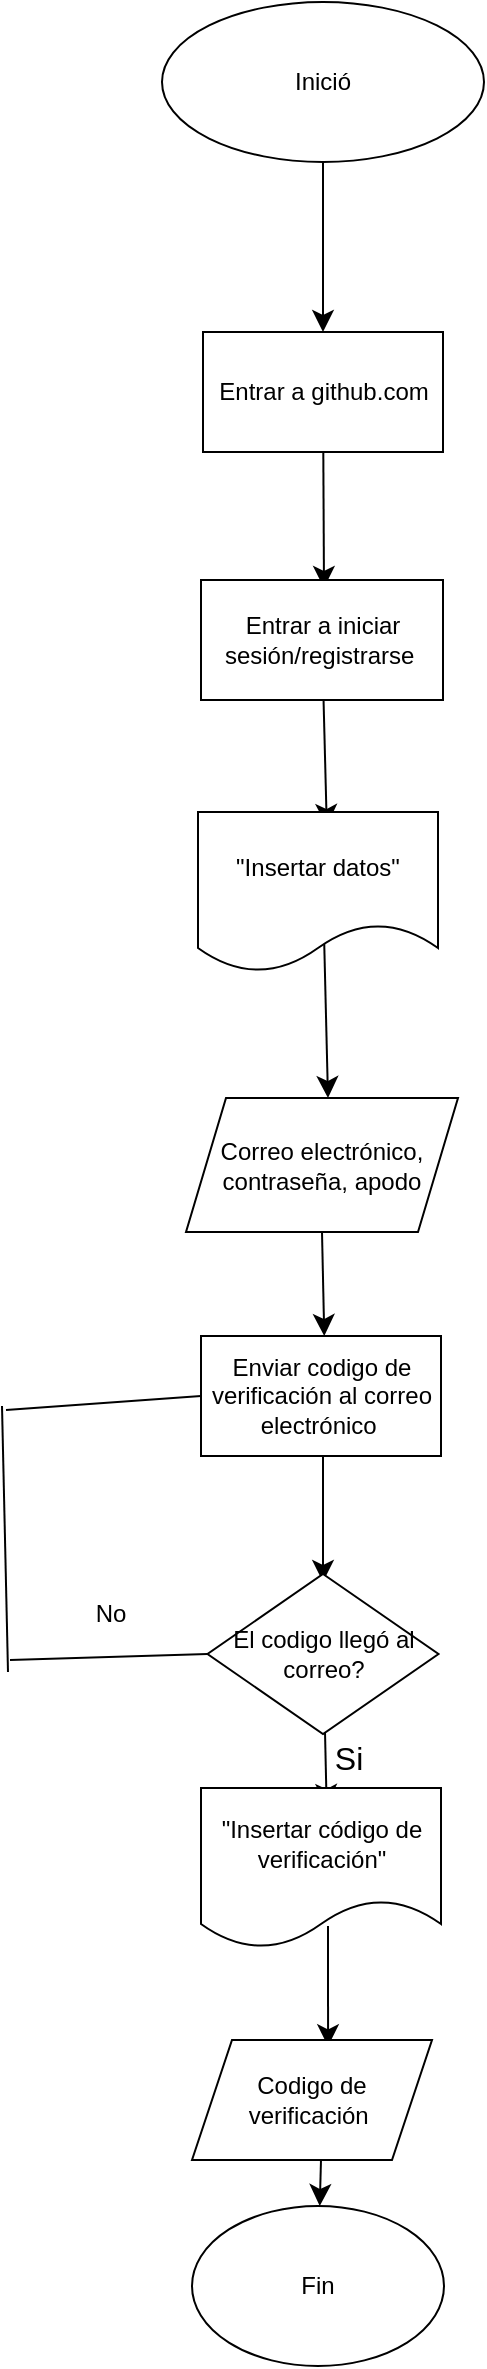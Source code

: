 <mxfile version="26.0.10">
  <diagram name="Página-1" id="zGG-YNEOcWLsdB0KCFtM">
    <mxGraphModel dx="677" dy="905" grid="0" gridSize="10" guides="1" tooltips="1" connect="1" arrows="1" fold="1" page="0" pageScale="1" pageWidth="827" pageHeight="1169" math="0" shadow="0">
      <root>
        <mxCell id="0" />
        <mxCell id="1" parent="0" />
        <mxCell id="kXxcmXFumaLEJSKOMaeu-6" style="edgeStyle=none;curved=1;rounded=0;orthogonalLoop=1;jettySize=auto;html=1;fontSize=12;startSize=8;endSize=8;" parent="1" source="kXxcmXFumaLEJSKOMaeu-1" target="kXxcmXFumaLEJSKOMaeu-5" edge="1">
          <mxGeometry relative="1" as="geometry" />
        </mxCell>
        <mxCell id="kXxcmXFumaLEJSKOMaeu-1" value="Inició" style="ellipse;whiteSpace=wrap;html=1;" parent="1" vertex="1">
          <mxGeometry x="70" y="-258" width="161" height="80" as="geometry" />
        </mxCell>
        <mxCell id="kXxcmXFumaLEJSKOMaeu-10" style="edgeStyle=none;curved=1;rounded=0;orthogonalLoop=1;jettySize=auto;html=1;fontSize=12;startSize=8;endSize=8;" parent="1" source="kXxcmXFumaLEJSKOMaeu-5" edge="1">
          <mxGeometry relative="1" as="geometry">
            <mxPoint x="151" y="35" as="targetPoint" />
          </mxGeometry>
        </mxCell>
        <mxCell id="kXxcmXFumaLEJSKOMaeu-5" value="Entrar a github.com" style="whiteSpace=wrap;html=1;" parent="1" vertex="1">
          <mxGeometry x="90.5" y="-93" width="120" height="60" as="geometry" />
        </mxCell>
        <mxCell id="kXxcmXFumaLEJSKOMaeu-14" style="edgeStyle=none;curved=1;rounded=0;orthogonalLoop=1;jettySize=auto;html=1;fontSize=12;startSize=8;endSize=8;" parent="1" source="kXxcmXFumaLEJSKOMaeu-8" edge="1">
          <mxGeometry relative="1" as="geometry">
            <mxPoint x="152.4" y="154" as="targetPoint" />
          </mxGeometry>
        </mxCell>
        <mxCell id="kXxcmXFumaLEJSKOMaeu-8" value="Entrar a iniciar sesión/registrarse&amp;nbsp;" style="whiteSpace=wrap;html=1;" parent="1" vertex="1">
          <mxGeometry x="89.5" y="31" width="121" height="60" as="geometry" />
        </mxCell>
        <mxCell id="kXxcmXFumaLEJSKOMaeu-15" style="edgeStyle=none;curved=1;rounded=0;orthogonalLoop=1;jettySize=auto;html=1;fontSize=12;startSize=8;endSize=8;exitX=0.525;exitY=0.763;exitDx=0;exitDy=0;exitPerimeter=0;" parent="1" source="4PYM9HYcQnRvN80rVvGA-3" edge="1">
          <mxGeometry relative="1" as="geometry">
            <mxPoint x="153" y="214" as="sourcePoint" />
            <mxPoint x="153" y="290" as="targetPoint" />
          </mxGeometry>
        </mxCell>
        <mxCell id="kXxcmXFumaLEJSKOMaeu-20" style="edgeStyle=none;curved=1;rounded=0;orthogonalLoop=1;jettySize=auto;html=1;fontSize=12;startSize=8;endSize=8;exitX=0.5;exitY=1;exitDx=0;exitDy=0;" parent="1" source="4PYM9HYcQnRvN80rVvGA-4" edge="1">
          <mxGeometry relative="1" as="geometry">
            <mxPoint x="161" y="351" as="sourcePoint" />
            <mxPoint x="151.13" y="409" as="targetPoint" />
          </mxGeometry>
        </mxCell>
        <mxCell id="kXxcmXFumaLEJSKOMaeu-22" style="edgeStyle=none;curved=1;rounded=0;orthogonalLoop=1;jettySize=auto;html=1;fontSize=12;startSize=8;endSize=8;" parent="1" edge="1">
          <mxGeometry relative="1" as="geometry">
            <mxPoint x="150.5" y="469" as="sourcePoint" />
            <mxPoint x="150.5" y="532" as="targetPoint" />
          </mxGeometry>
        </mxCell>
        <mxCell id="kXxcmXFumaLEJSKOMaeu-24" style="edgeStyle=none;curved=1;rounded=0;orthogonalLoop=1;jettySize=auto;html=1;fontSize=12;startSize=8;endSize=8;" parent="1" edge="1">
          <mxGeometry relative="1" as="geometry">
            <mxPoint x="151.17" y="592" as="sourcePoint" />
            <mxPoint x="152.33" y="644" as="targetPoint" />
          </mxGeometry>
        </mxCell>
        <mxCell id="kXxcmXFumaLEJSKOMaeu-30" style="edgeStyle=none;curved=1;rounded=0;orthogonalLoop=1;jettySize=auto;html=1;fontSize=12;startSize=8;endSize=8;" parent="1" target="kXxcmXFumaLEJSKOMaeu-28" edge="1">
          <mxGeometry relative="1" as="geometry">
            <mxPoint x="149.629" y="816" as="sourcePoint" />
          </mxGeometry>
        </mxCell>
        <mxCell id="kXxcmXFumaLEJSKOMaeu-26" style="edgeStyle=none;curved=1;rounded=0;orthogonalLoop=1;jettySize=auto;html=1;entryX=0.521;entryY=0.136;entryDx=0;entryDy=0;entryPerimeter=0;fontSize=12;startSize=8;endSize=8;" parent="1" edge="1">
          <mxGeometry relative="1" as="geometry">
            <mxPoint x="153.007" y="704" as="sourcePoint" />
            <mxPoint x="153.02" y="764.16" as="targetPoint" />
          </mxGeometry>
        </mxCell>
        <mxCell id="kXxcmXFumaLEJSKOMaeu-28" value="Fin" style="ellipse;whiteSpace=wrap;html=1;" parent="1" vertex="1">
          <mxGeometry x="85" y="844" width="126" height="80" as="geometry" />
        </mxCell>
        <mxCell id="4PYM9HYcQnRvN80rVvGA-3" value="&quot;Insertar datos&quot;" style="shape=document;whiteSpace=wrap;html=1;boundedLbl=1;" vertex="1" parent="1">
          <mxGeometry x="88" y="147" width="120" height="80" as="geometry" />
        </mxCell>
        <mxCell id="4PYM9HYcQnRvN80rVvGA-4" value="Correo electrónico, contraseña, apodo" style="shape=parallelogram;perimeter=parallelogramPerimeter;whiteSpace=wrap;html=1;fixedSize=1;" vertex="1" parent="1">
          <mxGeometry x="82" y="290" width="136" height="67" as="geometry" />
        </mxCell>
        <mxCell id="4PYM9HYcQnRvN80rVvGA-5" value="Enviar codigo de verificación al correo electrónico&amp;nbsp;" style="whiteSpace=wrap;html=1;" vertex="1" parent="1">
          <mxGeometry x="89.5" y="409" width="120" height="60" as="geometry" />
        </mxCell>
        <mxCell id="4PYM9HYcQnRvN80rVvGA-6" value="El codigo llegó al correo?" style="rhombus;whiteSpace=wrap;html=1;" vertex="1" parent="1">
          <mxGeometry x="92.75" y="528" width="115.5" height="80" as="geometry" />
        </mxCell>
        <mxCell id="4PYM9HYcQnRvN80rVvGA-8" value="" style="endArrow=none;html=1;rounded=0;fontSize=12;startSize=8;endSize=8;curved=1;" edge="1" parent="1">
          <mxGeometry width="50" height="50" relative="1" as="geometry">
            <mxPoint x="-10" y="444" as="sourcePoint" />
            <mxPoint x="-7" y="577" as="targetPoint" />
          </mxGeometry>
        </mxCell>
        <mxCell id="4PYM9HYcQnRvN80rVvGA-10" value="No" style="edgeLabel;html=1;align=center;verticalAlign=middle;resizable=0;points=[];fontSize=12;" vertex="1" connectable="0" parent="4PYM9HYcQnRvN80rVvGA-8">
          <mxGeometry x="-1" y="6" relative="1" as="geometry">
            <mxPoint x="48" y="104" as="offset" />
          </mxGeometry>
        </mxCell>
        <mxCell id="4PYM9HYcQnRvN80rVvGA-9" value="" style="endArrow=none;html=1;rounded=0;fontSize=12;startSize=8;endSize=8;curved=1;entryX=0;entryY=0.5;entryDx=0;entryDy=0;" edge="1" parent="1" target="4PYM9HYcQnRvN80rVvGA-6">
          <mxGeometry width="50" height="50" relative="1" as="geometry">
            <mxPoint x="-6" y="571" as="sourcePoint" />
            <mxPoint x="85" y="574" as="targetPoint" />
          </mxGeometry>
        </mxCell>
        <mxCell id="4PYM9HYcQnRvN80rVvGA-11" value="" style="endArrow=none;html=1;rounded=0;fontSize=12;startSize=8;endSize=8;curved=1;exitX=0;exitY=0.5;exitDx=0;exitDy=0;" edge="1" parent="1" source="4PYM9HYcQnRvN80rVvGA-5">
          <mxGeometry width="50" height="50" relative="1" as="geometry">
            <mxPoint x="71" y="405" as="sourcePoint" />
            <mxPoint x="-8" y="446" as="targetPoint" />
          </mxGeometry>
        </mxCell>
        <mxCell id="4PYM9HYcQnRvN80rVvGA-12" value="Si" style="text;html=1;align=center;verticalAlign=middle;resizable=0;points=[];autosize=1;strokeColor=none;fillColor=none;fontSize=16;" vertex="1" parent="1">
          <mxGeometry x="147" y="604" width="31" height="31" as="geometry" />
        </mxCell>
        <mxCell id="4PYM9HYcQnRvN80rVvGA-14" value="&quot;Insertar código de verificación&quot;" style="shape=document;whiteSpace=wrap;html=1;boundedLbl=1;" vertex="1" parent="1">
          <mxGeometry x="89.5" y="635" width="120" height="80" as="geometry" />
        </mxCell>
        <mxCell id="4PYM9HYcQnRvN80rVvGA-16" value="Codigo de verificación&amp;nbsp;" style="shape=parallelogram;perimeter=parallelogramPerimeter;whiteSpace=wrap;html=1;fixedSize=1;" vertex="1" parent="1">
          <mxGeometry x="85" y="761" width="120" height="60" as="geometry" />
        </mxCell>
      </root>
    </mxGraphModel>
  </diagram>
</mxfile>
